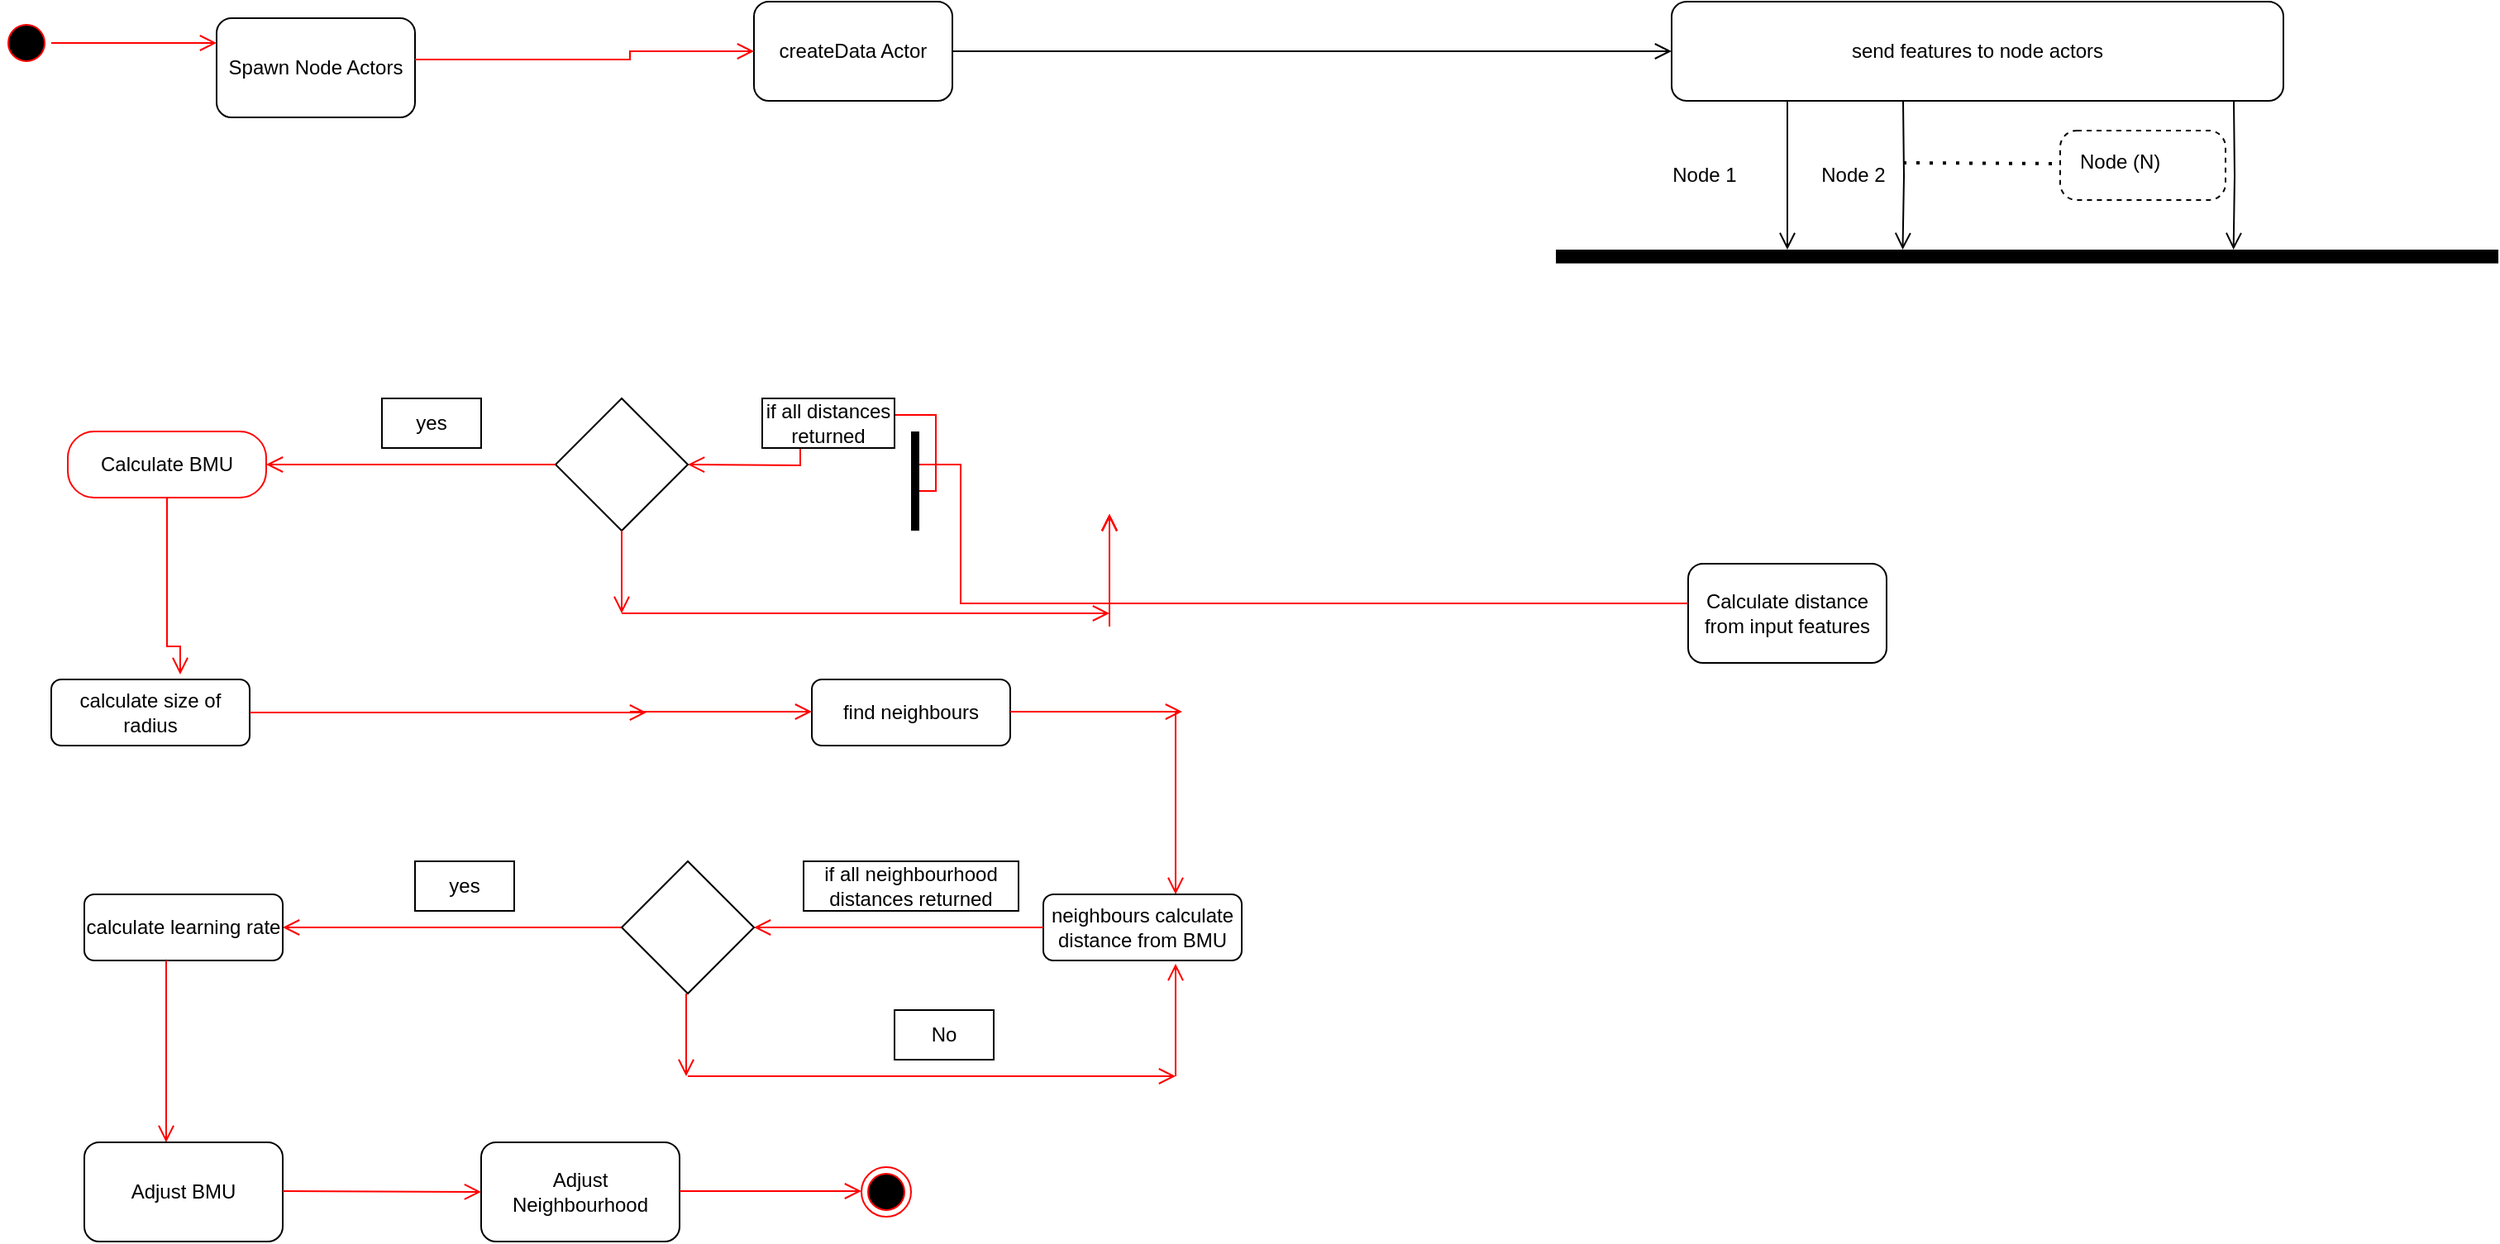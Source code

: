 <mxfile version="15.7.3" type="github">
  <diagram id="ylAyNTXU45JpMREwfZHR" name="Page-1">
    <mxGraphModel dx="1038" dy="564" grid="1" gridSize="10" guides="1" tooltips="1" connect="1" arrows="1" fold="1" page="1" pageScale="1" pageWidth="850" pageHeight="1100" math="0" shadow="0">
      <root>
        <mxCell id="0" />
        <mxCell id="1" parent="0" />
        <mxCell id="u21SFyGaTdQSeciqFoYo-1" value="Spawn Node Actors" style="rounded=1;whiteSpace=wrap;html=1;" parent="1" vertex="1">
          <mxGeometry x="140" y="50" width="120" height="60" as="geometry" />
        </mxCell>
        <mxCell id="u21SFyGaTdQSeciqFoYo-2" value="" style="ellipse;html=1;shape=startState;fillColor=#000000;strokeColor=#ff0000;" parent="1" vertex="1">
          <mxGeometry x="10" y="50" width="30" height="30" as="geometry" />
        </mxCell>
        <mxCell id="u21SFyGaTdQSeciqFoYo-3" value="" style="edgeStyle=orthogonalEdgeStyle;html=1;verticalAlign=bottom;endArrow=open;endSize=8;strokeColor=#ff0000;rounded=0;entryX=0;entryY=0.25;entryDx=0;entryDy=0;" parent="1" source="u21SFyGaTdQSeciqFoYo-2" target="u21SFyGaTdQSeciqFoYo-1" edge="1">
          <mxGeometry relative="1" as="geometry">
            <mxPoint x="45" y="170" as="targetPoint" />
          </mxGeometry>
        </mxCell>
        <mxCell id="u21SFyGaTdQSeciqFoYo-4" value="createData Actor" style="rounded=1;whiteSpace=wrap;html=1;" parent="1" vertex="1">
          <mxGeometry x="465" y="40" width="120" height="60" as="geometry" />
        </mxCell>
        <mxCell id="u21SFyGaTdQSeciqFoYo-5" value="" style="edgeStyle=orthogonalEdgeStyle;html=1;verticalAlign=bottom;endArrow=open;endSize=8;strokeColor=#ff0000;rounded=0;entryX=0;entryY=0.5;entryDx=0;entryDy=0;exitX=1;exitY=0.417;exitDx=0;exitDy=0;exitPerimeter=0;" parent="1" source="u21SFyGaTdQSeciqFoYo-1" edge="1" target="u21SFyGaTdQSeciqFoYo-4">
          <mxGeometry relative="1" as="geometry">
            <mxPoint x="360" y="145" as="targetPoint" />
            <mxPoint x="256" y="145" as="sourcePoint" />
            <Array as="points">
              <mxPoint x="390" y="75" />
            </Array>
          </mxGeometry>
        </mxCell>
        <mxCell id="u21SFyGaTdQSeciqFoYo-6" value="" style="edgeStyle=orthogonalEdgeStyle;html=1;verticalAlign=bottom;endArrow=open;endSize=8;strokeColor=#000000;rounded=0;entryX=0;entryY=0.5;entryDx=0;entryDy=0;exitX=1;exitY=0.5;exitDx=0;exitDy=0;" parent="1" edge="1" target="u21SFyGaTdQSeciqFoYo-8" source="u21SFyGaTdQSeciqFoYo-4">
          <mxGeometry relative="1" as="geometry">
            <mxPoint x="584" y="150" as="targetPoint" />
            <mxPoint x="480" y="150" as="sourcePoint" />
            <Array as="points">
              <mxPoint x="840" y="70" />
            </Array>
          </mxGeometry>
        </mxCell>
        <mxCell id="u21SFyGaTdQSeciqFoYo-8" value="send features to node actors" style="rounded=1;whiteSpace=wrap;html=1;" parent="1" vertex="1">
          <mxGeometry x="1020" y="40" width="370" height="60" as="geometry" />
        </mxCell>
        <mxCell id="u21SFyGaTdQSeciqFoYo-10" value="" style="edgeStyle=orthogonalEdgeStyle;html=1;verticalAlign=bottom;endArrow=open;endSize=8;strokeColor=#000000;rounded=0;exitX=0.5;exitY=1;exitDx=0;exitDy=0;" parent="1" source="u21SFyGaTdQSeciqFoYo-8" edge="1">
          <mxGeometry relative="1" as="geometry">
            <mxPoint x="1090" y="190" as="targetPoint" />
            <mxPoint x="500" y="200" as="sourcePoint" />
            <Array as="points">
              <mxPoint x="1090" y="100" />
            </Array>
          </mxGeometry>
        </mxCell>
        <mxCell id="u21SFyGaTdQSeciqFoYo-11" value="Calculate distance from input features" style="rounded=1;whiteSpace=wrap;html=1;" parent="1" vertex="1">
          <mxGeometry x="1030" y="380" width="120" height="60" as="geometry" />
        </mxCell>
        <mxCell id="u21SFyGaTdQSeciqFoYo-13" value="" style="edgeStyle=orthogonalEdgeStyle;html=1;verticalAlign=bottom;endArrow=open;endSize=8;strokeColor=#ff0000;rounded=0;exitX=0;exitY=0.4;exitDx=0;exitDy=0;exitPerimeter=0;startArrow=none;" parent="1" source="lqYgOWtFKZnumh8a8ZyC-10" edge="1">
          <mxGeometry relative="1" as="geometry">
            <mxPoint x="425" y="320" as="targetPoint" />
            <mxPoint x="490" y="160" as="sourcePoint" />
            <Array as="points" />
          </mxGeometry>
        </mxCell>
        <mxCell id="u21SFyGaTdQSeciqFoYo-14" value="" style="rhombus;whiteSpace=wrap;html=1;" parent="1" vertex="1">
          <mxGeometry x="345" y="280" width="80" height="80" as="geometry" />
        </mxCell>
        <mxCell id="u21SFyGaTdQSeciqFoYo-15" value="" style="edgeStyle=orthogonalEdgeStyle;html=1;verticalAlign=bottom;endArrow=open;endSize=8;strokeColor=#ff0000;rounded=0;exitX=0;exitY=0.5;exitDx=0;exitDy=0;" parent="1" source="u21SFyGaTdQSeciqFoYo-14" edge="1">
          <mxGeometry relative="1" as="geometry">
            <mxPoint x="170" y="320" as="targetPoint" />
            <mxPoint x="355" y="290" as="sourcePoint" />
            <Array as="points">
              <mxPoint x="190" y="320" />
            </Array>
          </mxGeometry>
        </mxCell>
        <mxCell id="u21SFyGaTdQSeciqFoYo-17" value="if all distances returned" style="whiteSpace=wrap;html=1;" parent="1" vertex="1">
          <mxGeometry x="470" y="280" width="80" height="30" as="geometry" />
        </mxCell>
        <mxCell id="u21SFyGaTdQSeciqFoYo-19" value="calculate size of radius" style="rounded=1;whiteSpace=wrap;html=1;" parent="1" vertex="1">
          <mxGeometry x="40" y="450" width="120" height="40" as="geometry" />
        </mxCell>
        <mxCell id="u21SFyGaTdQSeciqFoYo-20" value="" style="edgeStyle=orthogonalEdgeStyle;html=1;verticalAlign=bottom;endArrow=open;endSize=8;strokeColor=#ff0000;rounded=0;exitX=1;exitY=0.417;exitDx=0;exitDy=0;exitPerimeter=0;" parent="1" edge="1">
          <mxGeometry relative="1" as="geometry">
            <mxPoint x="400" y="470" as="targetPoint" />
            <mxPoint x="160" y="470.02" as="sourcePoint" />
          </mxGeometry>
        </mxCell>
        <mxCell id="u21SFyGaTdQSeciqFoYo-21" value="find neighbours" style="rounded=1;whiteSpace=wrap;html=1;" parent="1" vertex="1">
          <mxGeometry x="500" y="450" width="120" height="40" as="geometry" />
        </mxCell>
        <mxCell id="u21SFyGaTdQSeciqFoYo-22" value="yes" style="whiteSpace=wrap;html=1;" parent="1" vertex="1">
          <mxGeometry x="240" y="280" width="60" height="30" as="geometry" />
        </mxCell>
        <mxCell id="u21SFyGaTdQSeciqFoYo-23" value="" style="edgeStyle=orthogonalEdgeStyle;html=1;verticalAlign=bottom;endArrow=open;endSize=8;strokeColor=#ff0000;rounded=0;entryX=0;entryY=0.25;entryDx=0;entryDy=0;exitX=1;exitY=0.417;exitDx=0;exitDy=0;exitPerimeter=0;" parent="1" edge="1">
          <mxGeometry relative="1" as="geometry">
            <mxPoint x="500" y="469.5" as="targetPoint" />
            <mxPoint x="390" y="469.52" as="sourcePoint" />
          </mxGeometry>
        </mxCell>
        <mxCell id="u21SFyGaTdQSeciqFoYo-25" value="" style="edgeStyle=orthogonalEdgeStyle;html=1;verticalAlign=bottom;endArrow=open;endSize=8;strokeColor=#ff0000;rounded=0;entryX=0;entryY=0.25;entryDx=0;entryDy=0;" parent="1" edge="1">
          <mxGeometry relative="1" as="geometry">
            <mxPoint x="724" y="469.5" as="targetPoint" />
            <mxPoint x="620" y="469.5" as="sourcePoint" />
            <Array as="points">
              <mxPoint x="690" y="469.5" />
              <mxPoint x="690" y="469.5" />
            </Array>
          </mxGeometry>
        </mxCell>
        <mxCell id="u21SFyGaTdQSeciqFoYo-26" value="" style="edgeStyle=orthogonalEdgeStyle;html=1;verticalAlign=bottom;endArrow=open;endSize=8;strokeColor=#ff0000;rounded=0;entryX=0.5;entryY=0;entryDx=0;entryDy=0;exitX=0.5;exitY=1;exitDx=0;exitDy=0;" parent="1" edge="1">
          <mxGeometry relative="1" as="geometry">
            <mxPoint x="720" y="580" as="targetPoint" />
            <mxPoint x="720" y="470" as="sourcePoint" />
            <Array as="points">
              <mxPoint x="720" y="490" />
              <mxPoint x="720" y="490" />
            </Array>
          </mxGeometry>
        </mxCell>
        <mxCell id="u21SFyGaTdQSeciqFoYo-27" value="neighbours calculate distance from BMU" style="rounded=1;whiteSpace=wrap;html=1;" parent="1" vertex="1">
          <mxGeometry x="640" y="580" width="120" height="40" as="geometry" />
        </mxCell>
        <mxCell id="u21SFyGaTdQSeciqFoYo-29" value="" style="edgeStyle=orthogonalEdgeStyle;html=1;verticalAlign=bottom;endArrow=open;endSize=8;strokeColor=#ff0000;rounded=0;entryX=1;entryY=0.5;entryDx=0;entryDy=0;exitX=0;exitY=0.5;exitDx=0;exitDy=0;" parent="1" source="u21SFyGaTdQSeciqFoYo-27" target="u21SFyGaTdQSeciqFoYo-32" edge="1">
          <mxGeometry relative="1" as="geometry">
            <mxPoint x="490" y="600" as="targetPoint" />
            <mxPoint x="630" y="600" as="sourcePoint" />
            <Array as="points" />
          </mxGeometry>
        </mxCell>
        <mxCell id="u21SFyGaTdQSeciqFoYo-31" value="" style="edgeStyle=orthogonalEdgeStyle;html=1;verticalAlign=bottom;endArrow=open;endSize=8;strokeColor=#ff0000;rounded=0;exitX=0;exitY=0.5;exitDx=0;exitDy=0;" parent="1" source="u21SFyGaTdQSeciqFoYo-32" edge="1">
          <mxGeometry relative="1" as="geometry">
            <mxPoint x="180" y="600" as="targetPoint" />
            <mxPoint x="355" y="600" as="sourcePoint" />
            <Array as="points" />
          </mxGeometry>
        </mxCell>
        <mxCell id="u21SFyGaTdQSeciqFoYo-32" value="" style="rhombus;whiteSpace=wrap;html=1;" parent="1" vertex="1">
          <mxGeometry x="385" y="560" width="80" height="80" as="geometry" />
        </mxCell>
        <mxCell id="u21SFyGaTdQSeciqFoYo-33" value="if all neighbourhood distances returned" style="whiteSpace=wrap;html=1;" parent="1" vertex="1">
          <mxGeometry x="495" y="560" width="130" height="30" as="geometry" />
        </mxCell>
        <mxCell id="u21SFyGaTdQSeciqFoYo-34" value="yes" style="whiteSpace=wrap;html=1;" parent="1" vertex="1">
          <mxGeometry x="260" y="560" width="60" height="30" as="geometry" />
        </mxCell>
        <mxCell id="u21SFyGaTdQSeciqFoYo-36" value="calculate learning rate" style="rounded=1;whiteSpace=wrap;html=1;" parent="1" vertex="1">
          <mxGeometry x="60" y="580" width="120" height="40" as="geometry" />
        </mxCell>
        <mxCell id="u21SFyGaTdQSeciqFoYo-37" value="" style="edgeStyle=orthogonalEdgeStyle;html=1;verticalAlign=bottom;endArrow=open;endSize=8;strokeColor=#ff0000;rounded=0;entryX=0.5;entryY=0;entryDx=0;entryDy=0;exitX=0.5;exitY=1;exitDx=0;exitDy=0;" parent="1" edge="1">
          <mxGeometry relative="1" as="geometry">
            <mxPoint x="109.5" y="730" as="targetPoint" />
            <mxPoint x="109.5" y="620" as="sourcePoint" />
            <Array as="points">
              <mxPoint x="109.5" y="670" />
              <mxPoint x="109.5" y="670" />
            </Array>
          </mxGeometry>
        </mxCell>
        <mxCell id="u21SFyGaTdQSeciqFoYo-38" value="Adjust BMU" style="rounded=1;whiteSpace=wrap;html=1;" parent="1" vertex="1">
          <mxGeometry x="60" y="730" width="120" height="60" as="geometry" />
        </mxCell>
        <mxCell id="u21SFyGaTdQSeciqFoYo-39" value="Adjust Neighbourhood" style="rounded=1;whiteSpace=wrap;html=1;" parent="1" vertex="1">
          <mxGeometry x="300" y="730" width="120" height="60" as="geometry" />
        </mxCell>
        <mxCell id="u21SFyGaTdQSeciqFoYo-40" value="" style="edgeStyle=orthogonalEdgeStyle;html=1;verticalAlign=bottom;endArrow=open;endSize=8;strokeColor=#ff0000;rounded=0;entryX=0;entryY=0.5;entryDx=0;entryDy=0;exitX=1;exitY=0.417;exitDx=0;exitDy=0;exitPerimeter=0;" parent="1" target="u21SFyGaTdQSeciqFoYo-39" edge="1">
          <mxGeometry relative="1" as="geometry">
            <mxPoint x="290" y="759.5" as="targetPoint" />
            <mxPoint x="180" y="759.52" as="sourcePoint" />
            <Array as="points" />
          </mxGeometry>
        </mxCell>
        <mxCell id="u21SFyGaTdQSeciqFoYo-41" value="" style="ellipse;html=1;shape=endState;fillColor=#000000;strokeColor=#ff0000;" parent="1" vertex="1">
          <mxGeometry x="530" y="745" width="30" height="30" as="geometry" />
        </mxCell>
        <mxCell id="u21SFyGaTdQSeciqFoYo-47" value="" style="edgeStyle=orthogonalEdgeStyle;html=1;verticalAlign=bottom;endArrow=open;endSize=8;strokeColor=#ff0000;rounded=0;entryX=0;entryY=0.25;entryDx=0;entryDy=0;exitX=1;exitY=0.417;exitDx=0;exitDy=0;exitPerimeter=0;" parent="1" edge="1">
          <mxGeometry relative="1" as="geometry">
            <mxPoint x="530" y="759.5" as="targetPoint" />
            <mxPoint x="420" y="759.52" as="sourcePoint" />
            <Array as="points">
              <mxPoint x="480" y="759.5" />
              <mxPoint x="480" y="759.5" />
            </Array>
          </mxGeometry>
        </mxCell>
        <mxCell id="u21SFyGaTdQSeciqFoYo-49" value="" style="edgeStyle=orthogonalEdgeStyle;html=1;verticalAlign=bottom;endArrow=open;endSize=8;strokeColor=#ff0000;rounded=0;exitX=0.5;exitY=1;exitDx=0;exitDy=0;" parent="1" edge="1">
          <mxGeometry relative="1" as="geometry">
            <mxPoint x="424" y="690" as="targetPoint" />
            <mxPoint x="424" y="640" as="sourcePoint" />
            <Array as="points">
              <mxPoint x="424" y="670" />
              <mxPoint x="424" y="670" />
            </Array>
          </mxGeometry>
        </mxCell>
        <mxCell id="u21SFyGaTdQSeciqFoYo-50" value="" style="edgeStyle=orthogonalEdgeStyle;html=1;verticalAlign=bottom;endArrow=open;endSize=8;strokeColor=#ff0000;rounded=0;exitX=1;exitY=0.417;exitDx=0;exitDy=0;exitPerimeter=0;" parent="1" edge="1">
          <mxGeometry relative="1" as="geometry">
            <mxPoint x="720" y="690" as="targetPoint" />
            <mxPoint x="425" y="690.02" as="sourcePoint" />
          </mxGeometry>
        </mxCell>
        <mxCell id="u21SFyGaTdQSeciqFoYo-51" value="No" style="whiteSpace=wrap;html=1;" parent="1" vertex="1">
          <mxGeometry x="550" y="650" width="60" height="30" as="geometry" />
        </mxCell>
        <mxCell id="u21SFyGaTdQSeciqFoYo-52" value="" style="edgeStyle=orthogonalEdgeStyle;html=1;verticalAlign=bottom;endArrow=open;endSize=8;strokeColor=#ff0000;rounded=0;exitX=0.5;exitY=1;exitDx=0;exitDy=0;" parent="1" edge="1">
          <mxGeometry relative="1" as="geometry">
            <mxPoint x="720" y="622" as="targetPoint" />
            <mxPoint x="720" y="690" as="sourcePoint" />
            <Array as="points">
              <mxPoint x="720" y="622" />
            </Array>
          </mxGeometry>
        </mxCell>
        <mxCell id="u21SFyGaTdQSeciqFoYo-53" value="" style="edgeStyle=orthogonalEdgeStyle;html=1;verticalAlign=bottom;endArrow=open;endSize=8;strokeColor=#ff0000;rounded=0;exitX=0.5;exitY=1;exitDx=0;exitDy=0;" parent="1" edge="1">
          <mxGeometry relative="1" as="geometry">
            <mxPoint x="385" y="410" as="targetPoint" />
            <mxPoint x="385" y="360" as="sourcePoint" />
            <Array as="points">
              <mxPoint x="385" y="390" />
              <mxPoint x="385" y="390" />
            </Array>
          </mxGeometry>
        </mxCell>
        <mxCell id="u21SFyGaTdQSeciqFoYo-54" value="" style="edgeStyle=orthogonalEdgeStyle;html=1;verticalAlign=bottom;endArrow=open;endSize=8;strokeColor=#ff0000;rounded=0;exitX=1;exitY=0.417;exitDx=0;exitDy=0;exitPerimeter=0;" parent="1" edge="1">
          <mxGeometry relative="1" as="geometry">
            <mxPoint x="680" y="410" as="targetPoint" />
            <mxPoint x="385" y="410.02" as="sourcePoint" />
          </mxGeometry>
        </mxCell>
        <mxCell id="u21SFyGaTdQSeciqFoYo-55" value="" style="edgeStyle=orthogonalEdgeStyle;html=1;verticalAlign=bottom;endArrow=open;endSize=8;strokeColor=#ff0000;rounded=0;exitX=0.5;exitY=1;exitDx=0;exitDy=0;" parent="1" edge="1">
          <mxGeometry relative="1" as="geometry">
            <mxPoint x="680" y="350" as="targetPoint" />
            <mxPoint x="680" y="418" as="sourcePoint" />
            <Array as="points">
              <mxPoint x="680" y="350" />
            </Array>
          </mxGeometry>
        </mxCell>
        <mxCell id="u21SFyGaTdQSeciqFoYo-56" value="" style="edgeStyle=orthogonalEdgeStyle;html=1;verticalAlign=bottom;endArrow=open;endSize=8;strokeColor=#ff0000;rounded=0;" parent="1" edge="1">
          <mxGeometry relative="1" as="geometry">
            <mxPoint x="680" y="350" as="targetPoint" />
            <mxPoint x="680" y="410" as="sourcePoint" />
            <Array as="points">
              <mxPoint x="680" y="350" />
            </Array>
          </mxGeometry>
        </mxCell>
        <mxCell id="u21SFyGaTdQSeciqFoYo-57" value="" style="edgeStyle=orthogonalEdgeStyle;html=1;verticalAlign=bottom;endArrow=open;endSize=8;strokeColor=#ff0000;rounded=0;" parent="1" edge="1">
          <mxGeometry relative="1" as="geometry">
            <mxPoint x="680" y="350" as="targetPoint" />
            <mxPoint x="680" y="410" as="sourcePoint" />
            <Array as="points">
              <mxPoint x="680" y="350" />
            </Array>
          </mxGeometry>
        </mxCell>
        <mxCell id="u21SFyGaTdQSeciqFoYo-58" value="" style="edgeStyle=orthogonalEdgeStyle;html=1;verticalAlign=bottom;endArrow=open;endSize=8;strokeColor=#ff0000;rounded=0;" parent="1" edge="1">
          <mxGeometry relative="1" as="geometry">
            <mxPoint x="680" y="350" as="targetPoint" />
            <mxPoint x="680" y="400" as="sourcePoint" />
            <Array as="points">
              <mxPoint x="680" y="350" />
            </Array>
          </mxGeometry>
        </mxCell>
        <mxCell id="lqYgOWtFKZnumh8a8ZyC-6" value="Calculate BMU" style="rounded=1;whiteSpace=wrap;html=1;arcSize=40;fontColor=#000000;fillColor=#FFFFFF;strokeColor=#ff0000;" parent="1" vertex="1">
          <mxGeometry x="50" y="300" width="120" height="40" as="geometry" />
        </mxCell>
        <mxCell id="lqYgOWtFKZnumh8a8ZyC-7" value="" style="edgeStyle=orthogonalEdgeStyle;html=1;verticalAlign=bottom;endArrow=open;endSize=8;strokeColor=#ff0000;rounded=0;" parent="1" source="lqYgOWtFKZnumh8a8ZyC-6" edge="1">
          <mxGeometry relative="1" as="geometry">
            <mxPoint x="118" y="447" as="targetPoint" />
            <Array as="points">
              <mxPoint x="110" y="430" />
              <mxPoint x="118" y="430" />
            </Array>
          </mxGeometry>
        </mxCell>
        <mxCell id="lqYgOWtFKZnumh8a8ZyC-10" value="" style="html=1;points=[];perimeter=orthogonalPerimeter;fillColor=#000000;strokeColor=none;direction=west;" parent="1" vertex="1">
          <mxGeometry x="560" y="300" width="5" height="60" as="geometry" />
        </mxCell>
        <mxCell id="lqYgOWtFKZnumh8a8ZyC-11" value="" style="edgeStyle=orthogonalEdgeStyle;html=1;verticalAlign=bottom;endArrow=none;endSize=8;strokeColor=#ff0000;rounded=0;exitX=0;exitY=0.4;exitDx=0;exitDy=0;exitPerimeter=0;" parent="1" source="u21SFyGaTdQSeciqFoYo-11" target="lqYgOWtFKZnumh8a8ZyC-10" edge="1">
          <mxGeometry relative="1" as="geometry">
            <mxPoint x="425" y="320" as="targetPoint" />
            <mxPoint x="590" y="314" as="sourcePoint" />
            <Array as="points">
              <mxPoint x="590" y="320" />
            </Array>
          </mxGeometry>
        </mxCell>
        <mxCell id="_sdeYMEwhturCp9GIaWW-1" value="" style="html=1;points=[];perimeter=orthogonalPerimeter;fillColor=#000000;strokeColor=none;direction=north;" vertex="1" parent="1">
          <mxGeometry x="950" y="190" width="570" height="8.33" as="geometry" />
        </mxCell>
        <mxCell id="_sdeYMEwhturCp9GIaWW-3" value="" style="edgeStyle=orthogonalEdgeStyle;html=1;verticalAlign=bottom;endArrow=open;endSize=8;strokeColor=#000000;rounded=0;entryX=1;entryY=0.368;entryDx=0;entryDy=0;entryPerimeter=0;" edge="1" parent="1" target="_sdeYMEwhturCp9GIaWW-1">
          <mxGeometry relative="1" as="geometry">
            <mxPoint x="1160" y="180" as="targetPoint" />
            <mxPoint x="1160" y="100" as="sourcePoint" />
            <Array as="points" />
          </mxGeometry>
        </mxCell>
        <mxCell id="_sdeYMEwhturCp9GIaWW-4" value="" style="edgeStyle=orthogonalEdgeStyle;html=1;verticalAlign=bottom;endArrow=open;endSize=8;strokeColor=#000000;rounded=0;entryX=1;entryY=0.719;entryDx=0;entryDy=0;entryPerimeter=0;" edge="1" parent="1" target="_sdeYMEwhturCp9GIaWW-1">
          <mxGeometry relative="1" as="geometry">
            <mxPoint x="1360" y="180" as="targetPoint" />
            <mxPoint x="1360" y="100" as="sourcePoint" />
            <Array as="points" />
          </mxGeometry>
        </mxCell>
        <mxCell id="_sdeYMEwhturCp9GIaWW-5" value="Node 1" style="text;html=1;strokeColor=none;fillColor=none;align=center;verticalAlign=middle;whiteSpace=wrap;rounded=0;" vertex="1" parent="1">
          <mxGeometry x="1010" y="130" width="60" height="30" as="geometry" />
        </mxCell>
        <mxCell id="_sdeYMEwhturCp9GIaWW-7" value="Node 2" style="text;html=1;strokeColor=none;fillColor=none;align=center;verticalAlign=middle;whiteSpace=wrap;rounded=0;" vertex="1" parent="1">
          <mxGeometry x="1100" y="130" width="60" height="30" as="geometry" />
        </mxCell>
        <mxCell id="_sdeYMEwhturCp9GIaWW-9" value="" style="endArrow=none;dashed=1;html=1;dashPattern=1 3;strokeWidth=2;rounded=0;exitX=1;exitY=0.25;exitDx=0;exitDy=0;" edge="1" parent="1" source="_sdeYMEwhturCp9GIaWW-7">
          <mxGeometry width="50" height="50" relative="1" as="geometry">
            <mxPoint x="1160" y="190" as="sourcePoint" />
            <mxPoint x="1260" y="138" as="targetPoint" />
          </mxGeometry>
        </mxCell>
        <mxCell id="_sdeYMEwhturCp9GIaWW-10" value="Node (N)" style="dashed=1;rounded=1;absoluteArcSize=1;arcSize=20;html=1;verticalAlign=top;align=left;spacingTop=5;spacingLeft=10;" vertex="1" parent="1">
          <mxGeometry x="1255" y="118" width="100" height="42" as="geometry" />
        </mxCell>
      </root>
    </mxGraphModel>
  </diagram>
</mxfile>
